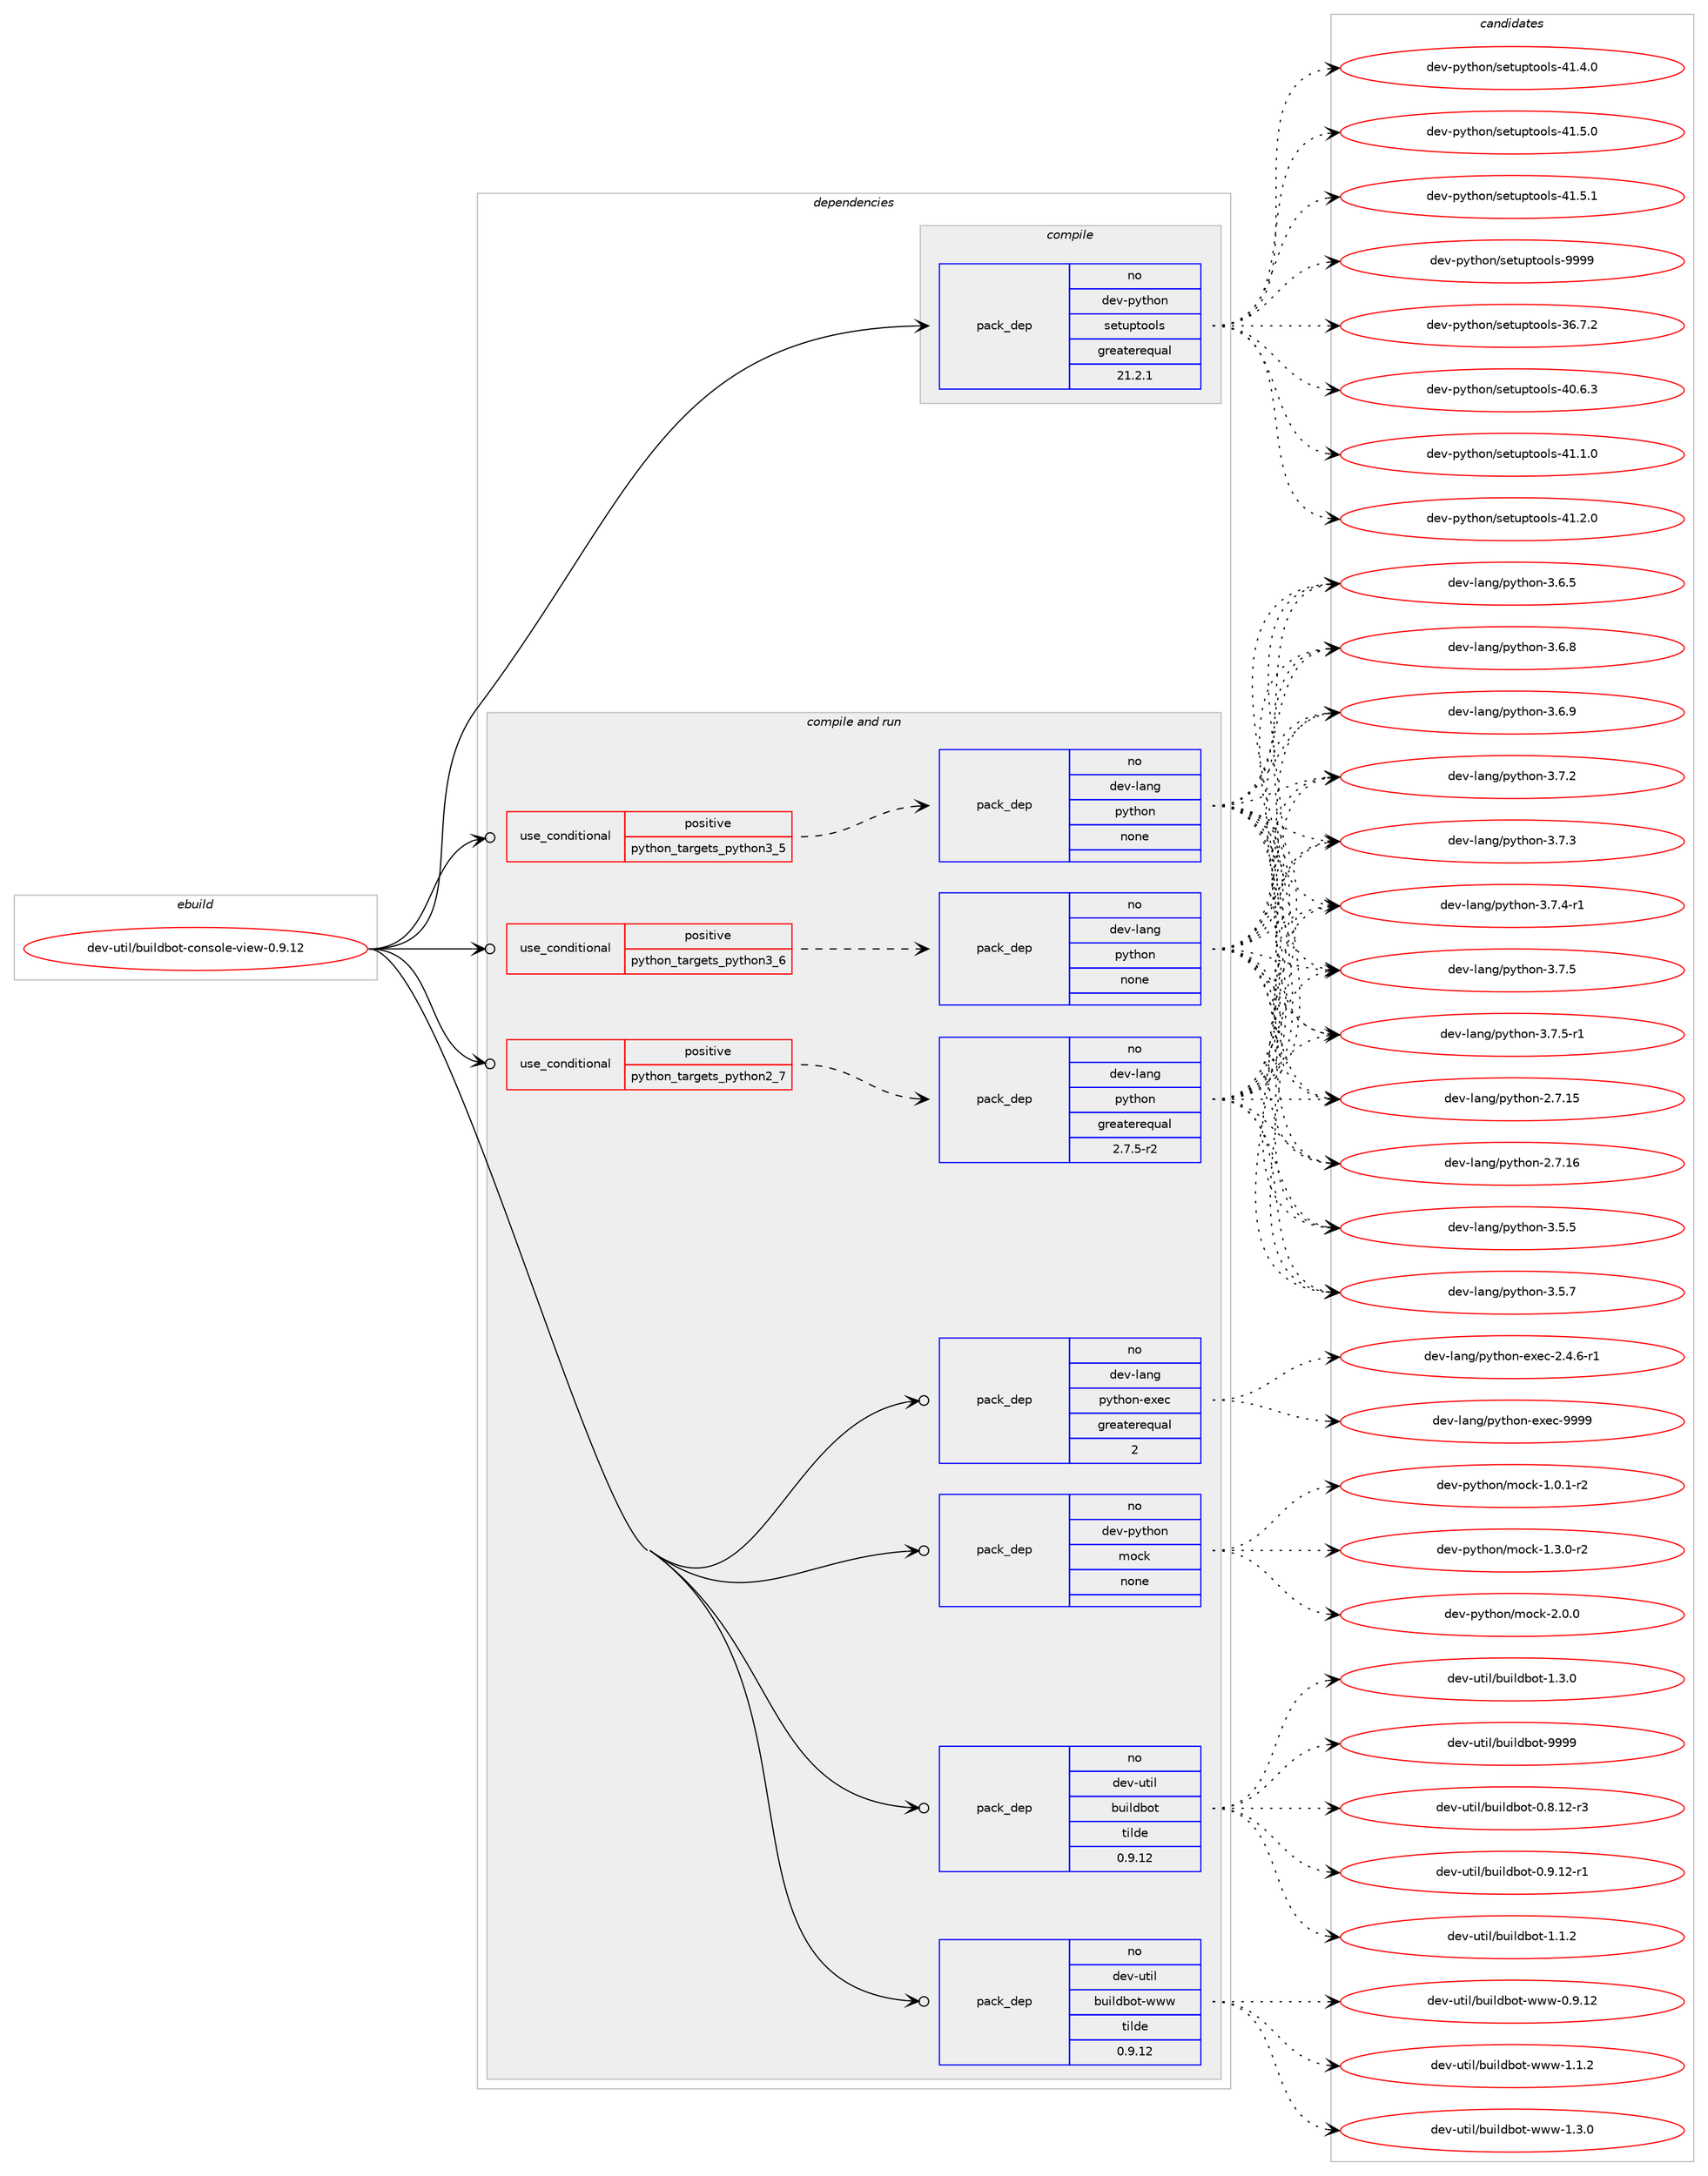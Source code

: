 digraph prolog {

# *************
# Graph options
# *************

newrank=true;
concentrate=true;
compound=true;
graph [rankdir=LR,fontname=Helvetica,fontsize=10,ranksep=1.5];#, ranksep=2.5, nodesep=0.2];
edge  [arrowhead=vee];
node  [fontname=Helvetica,fontsize=10];

# **********
# The ebuild
# **********

subgraph cluster_leftcol {
color=gray;
rank=same;
label=<<i>ebuild</i>>;
id [label="dev-util/buildbot-console-view-0.9.12", color=red, width=4, href="../dev-util/buildbot-console-view-0.9.12.svg"];
}

# ****************
# The dependencies
# ****************

subgraph cluster_midcol {
color=gray;
label=<<i>dependencies</i>>;
subgraph cluster_compile {
fillcolor="#eeeeee";
style=filled;
label=<<i>compile</i>>;
subgraph pack532078 {
dependency726113 [label=<<TABLE BORDER="0" CELLBORDER="1" CELLSPACING="0" CELLPADDING="4" WIDTH="220"><TR><TD ROWSPAN="6" CELLPADDING="30">pack_dep</TD></TR><TR><TD WIDTH="110">no</TD></TR><TR><TD>dev-python</TD></TR><TR><TD>setuptools</TD></TR><TR><TD>greaterequal</TD></TR><TR><TD>21.2.1</TD></TR></TABLE>>, shape=none, color=blue];
}
id:e -> dependency726113:w [weight=20,style="solid",arrowhead="vee"];
}
subgraph cluster_compileandrun {
fillcolor="#eeeeee";
style=filled;
label=<<i>compile and run</i>>;
subgraph cond181929 {
dependency726114 [label=<<TABLE BORDER="0" CELLBORDER="1" CELLSPACING="0" CELLPADDING="4"><TR><TD ROWSPAN="3" CELLPADDING="10">use_conditional</TD></TR><TR><TD>positive</TD></TR><TR><TD>python_targets_python2_7</TD></TR></TABLE>>, shape=none, color=red];
subgraph pack532079 {
dependency726115 [label=<<TABLE BORDER="0" CELLBORDER="1" CELLSPACING="0" CELLPADDING="4" WIDTH="220"><TR><TD ROWSPAN="6" CELLPADDING="30">pack_dep</TD></TR><TR><TD WIDTH="110">no</TD></TR><TR><TD>dev-lang</TD></TR><TR><TD>python</TD></TR><TR><TD>greaterequal</TD></TR><TR><TD>2.7.5-r2</TD></TR></TABLE>>, shape=none, color=blue];
}
dependency726114:e -> dependency726115:w [weight=20,style="dashed",arrowhead="vee"];
}
id:e -> dependency726114:w [weight=20,style="solid",arrowhead="odotvee"];
subgraph cond181930 {
dependency726116 [label=<<TABLE BORDER="0" CELLBORDER="1" CELLSPACING="0" CELLPADDING="4"><TR><TD ROWSPAN="3" CELLPADDING="10">use_conditional</TD></TR><TR><TD>positive</TD></TR><TR><TD>python_targets_python3_5</TD></TR></TABLE>>, shape=none, color=red];
subgraph pack532080 {
dependency726117 [label=<<TABLE BORDER="0" CELLBORDER="1" CELLSPACING="0" CELLPADDING="4" WIDTH="220"><TR><TD ROWSPAN="6" CELLPADDING="30">pack_dep</TD></TR><TR><TD WIDTH="110">no</TD></TR><TR><TD>dev-lang</TD></TR><TR><TD>python</TD></TR><TR><TD>none</TD></TR><TR><TD></TD></TR></TABLE>>, shape=none, color=blue];
}
dependency726116:e -> dependency726117:w [weight=20,style="dashed",arrowhead="vee"];
}
id:e -> dependency726116:w [weight=20,style="solid",arrowhead="odotvee"];
subgraph cond181931 {
dependency726118 [label=<<TABLE BORDER="0" CELLBORDER="1" CELLSPACING="0" CELLPADDING="4"><TR><TD ROWSPAN="3" CELLPADDING="10">use_conditional</TD></TR><TR><TD>positive</TD></TR><TR><TD>python_targets_python3_6</TD></TR></TABLE>>, shape=none, color=red];
subgraph pack532081 {
dependency726119 [label=<<TABLE BORDER="0" CELLBORDER="1" CELLSPACING="0" CELLPADDING="4" WIDTH="220"><TR><TD ROWSPAN="6" CELLPADDING="30">pack_dep</TD></TR><TR><TD WIDTH="110">no</TD></TR><TR><TD>dev-lang</TD></TR><TR><TD>python</TD></TR><TR><TD>none</TD></TR><TR><TD></TD></TR></TABLE>>, shape=none, color=blue];
}
dependency726118:e -> dependency726119:w [weight=20,style="dashed",arrowhead="vee"];
}
id:e -> dependency726118:w [weight=20,style="solid",arrowhead="odotvee"];
subgraph pack532082 {
dependency726120 [label=<<TABLE BORDER="0" CELLBORDER="1" CELLSPACING="0" CELLPADDING="4" WIDTH="220"><TR><TD ROWSPAN="6" CELLPADDING="30">pack_dep</TD></TR><TR><TD WIDTH="110">no</TD></TR><TR><TD>dev-lang</TD></TR><TR><TD>python-exec</TD></TR><TR><TD>greaterequal</TD></TR><TR><TD>2</TD></TR></TABLE>>, shape=none, color=blue];
}
id:e -> dependency726120:w [weight=20,style="solid",arrowhead="odotvee"];
subgraph pack532083 {
dependency726121 [label=<<TABLE BORDER="0" CELLBORDER="1" CELLSPACING="0" CELLPADDING="4" WIDTH="220"><TR><TD ROWSPAN="6" CELLPADDING="30">pack_dep</TD></TR><TR><TD WIDTH="110">no</TD></TR><TR><TD>dev-python</TD></TR><TR><TD>mock</TD></TR><TR><TD>none</TD></TR><TR><TD></TD></TR></TABLE>>, shape=none, color=blue];
}
id:e -> dependency726121:w [weight=20,style="solid",arrowhead="odotvee"];
subgraph pack532084 {
dependency726122 [label=<<TABLE BORDER="0" CELLBORDER="1" CELLSPACING="0" CELLPADDING="4" WIDTH="220"><TR><TD ROWSPAN="6" CELLPADDING="30">pack_dep</TD></TR><TR><TD WIDTH="110">no</TD></TR><TR><TD>dev-util</TD></TR><TR><TD>buildbot</TD></TR><TR><TD>tilde</TD></TR><TR><TD>0.9.12</TD></TR></TABLE>>, shape=none, color=blue];
}
id:e -> dependency726122:w [weight=20,style="solid",arrowhead="odotvee"];
subgraph pack532085 {
dependency726123 [label=<<TABLE BORDER="0" CELLBORDER="1" CELLSPACING="0" CELLPADDING="4" WIDTH="220"><TR><TD ROWSPAN="6" CELLPADDING="30">pack_dep</TD></TR><TR><TD WIDTH="110">no</TD></TR><TR><TD>dev-util</TD></TR><TR><TD>buildbot-www</TD></TR><TR><TD>tilde</TD></TR><TR><TD>0.9.12</TD></TR></TABLE>>, shape=none, color=blue];
}
id:e -> dependency726123:w [weight=20,style="solid",arrowhead="odotvee"];
}
subgraph cluster_run {
fillcolor="#eeeeee";
style=filled;
label=<<i>run</i>>;
}
}

# **************
# The candidates
# **************

subgraph cluster_choices {
rank=same;
color=gray;
label=<<i>candidates</i>>;

subgraph choice532078 {
color=black;
nodesep=1;
choice100101118451121211161041111104711510111611711211611111110811545515446554650 [label="dev-python/setuptools-36.7.2", color=red, width=4,href="../dev-python/setuptools-36.7.2.svg"];
choice100101118451121211161041111104711510111611711211611111110811545524846544651 [label="dev-python/setuptools-40.6.3", color=red, width=4,href="../dev-python/setuptools-40.6.3.svg"];
choice100101118451121211161041111104711510111611711211611111110811545524946494648 [label="dev-python/setuptools-41.1.0", color=red, width=4,href="../dev-python/setuptools-41.1.0.svg"];
choice100101118451121211161041111104711510111611711211611111110811545524946504648 [label="dev-python/setuptools-41.2.0", color=red, width=4,href="../dev-python/setuptools-41.2.0.svg"];
choice100101118451121211161041111104711510111611711211611111110811545524946524648 [label="dev-python/setuptools-41.4.0", color=red, width=4,href="../dev-python/setuptools-41.4.0.svg"];
choice100101118451121211161041111104711510111611711211611111110811545524946534648 [label="dev-python/setuptools-41.5.0", color=red, width=4,href="../dev-python/setuptools-41.5.0.svg"];
choice100101118451121211161041111104711510111611711211611111110811545524946534649 [label="dev-python/setuptools-41.5.1", color=red, width=4,href="../dev-python/setuptools-41.5.1.svg"];
choice10010111845112121116104111110471151011161171121161111111081154557575757 [label="dev-python/setuptools-9999", color=red, width=4,href="../dev-python/setuptools-9999.svg"];
dependency726113:e -> choice100101118451121211161041111104711510111611711211611111110811545515446554650:w [style=dotted,weight="100"];
dependency726113:e -> choice100101118451121211161041111104711510111611711211611111110811545524846544651:w [style=dotted,weight="100"];
dependency726113:e -> choice100101118451121211161041111104711510111611711211611111110811545524946494648:w [style=dotted,weight="100"];
dependency726113:e -> choice100101118451121211161041111104711510111611711211611111110811545524946504648:w [style=dotted,weight="100"];
dependency726113:e -> choice100101118451121211161041111104711510111611711211611111110811545524946524648:w [style=dotted,weight="100"];
dependency726113:e -> choice100101118451121211161041111104711510111611711211611111110811545524946534648:w [style=dotted,weight="100"];
dependency726113:e -> choice100101118451121211161041111104711510111611711211611111110811545524946534649:w [style=dotted,weight="100"];
dependency726113:e -> choice10010111845112121116104111110471151011161171121161111111081154557575757:w [style=dotted,weight="100"];
}
subgraph choice532079 {
color=black;
nodesep=1;
choice10010111845108971101034711212111610411111045504655464953 [label="dev-lang/python-2.7.15", color=red, width=4,href="../dev-lang/python-2.7.15.svg"];
choice10010111845108971101034711212111610411111045504655464954 [label="dev-lang/python-2.7.16", color=red, width=4,href="../dev-lang/python-2.7.16.svg"];
choice100101118451089711010347112121116104111110455146534653 [label="dev-lang/python-3.5.5", color=red, width=4,href="../dev-lang/python-3.5.5.svg"];
choice100101118451089711010347112121116104111110455146534655 [label="dev-lang/python-3.5.7", color=red, width=4,href="../dev-lang/python-3.5.7.svg"];
choice100101118451089711010347112121116104111110455146544653 [label="dev-lang/python-3.6.5", color=red, width=4,href="../dev-lang/python-3.6.5.svg"];
choice100101118451089711010347112121116104111110455146544656 [label="dev-lang/python-3.6.8", color=red, width=4,href="../dev-lang/python-3.6.8.svg"];
choice100101118451089711010347112121116104111110455146544657 [label="dev-lang/python-3.6.9", color=red, width=4,href="../dev-lang/python-3.6.9.svg"];
choice100101118451089711010347112121116104111110455146554650 [label="dev-lang/python-3.7.2", color=red, width=4,href="../dev-lang/python-3.7.2.svg"];
choice100101118451089711010347112121116104111110455146554651 [label="dev-lang/python-3.7.3", color=red, width=4,href="../dev-lang/python-3.7.3.svg"];
choice1001011184510897110103471121211161041111104551465546524511449 [label="dev-lang/python-3.7.4-r1", color=red, width=4,href="../dev-lang/python-3.7.4-r1.svg"];
choice100101118451089711010347112121116104111110455146554653 [label="dev-lang/python-3.7.5", color=red, width=4,href="../dev-lang/python-3.7.5.svg"];
choice1001011184510897110103471121211161041111104551465546534511449 [label="dev-lang/python-3.7.5-r1", color=red, width=4,href="../dev-lang/python-3.7.5-r1.svg"];
dependency726115:e -> choice10010111845108971101034711212111610411111045504655464953:w [style=dotted,weight="100"];
dependency726115:e -> choice10010111845108971101034711212111610411111045504655464954:w [style=dotted,weight="100"];
dependency726115:e -> choice100101118451089711010347112121116104111110455146534653:w [style=dotted,weight="100"];
dependency726115:e -> choice100101118451089711010347112121116104111110455146534655:w [style=dotted,weight="100"];
dependency726115:e -> choice100101118451089711010347112121116104111110455146544653:w [style=dotted,weight="100"];
dependency726115:e -> choice100101118451089711010347112121116104111110455146544656:w [style=dotted,weight="100"];
dependency726115:e -> choice100101118451089711010347112121116104111110455146544657:w [style=dotted,weight="100"];
dependency726115:e -> choice100101118451089711010347112121116104111110455146554650:w [style=dotted,weight="100"];
dependency726115:e -> choice100101118451089711010347112121116104111110455146554651:w [style=dotted,weight="100"];
dependency726115:e -> choice1001011184510897110103471121211161041111104551465546524511449:w [style=dotted,weight="100"];
dependency726115:e -> choice100101118451089711010347112121116104111110455146554653:w [style=dotted,weight="100"];
dependency726115:e -> choice1001011184510897110103471121211161041111104551465546534511449:w [style=dotted,weight="100"];
}
subgraph choice532080 {
color=black;
nodesep=1;
choice10010111845108971101034711212111610411111045504655464953 [label="dev-lang/python-2.7.15", color=red, width=4,href="../dev-lang/python-2.7.15.svg"];
choice10010111845108971101034711212111610411111045504655464954 [label="dev-lang/python-2.7.16", color=red, width=4,href="../dev-lang/python-2.7.16.svg"];
choice100101118451089711010347112121116104111110455146534653 [label="dev-lang/python-3.5.5", color=red, width=4,href="../dev-lang/python-3.5.5.svg"];
choice100101118451089711010347112121116104111110455146534655 [label="dev-lang/python-3.5.7", color=red, width=4,href="../dev-lang/python-3.5.7.svg"];
choice100101118451089711010347112121116104111110455146544653 [label="dev-lang/python-3.6.5", color=red, width=4,href="../dev-lang/python-3.6.5.svg"];
choice100101118451089711010347112121116104111110455146544656 [label="dev-lang/python-3.6.8", color=red, width=4,href="../dev-lang/python-3.6.8.svg"];
choice100101118451089711010347112121116104111110455146544657 [label="dev-lang/python-3.6.9", color=red, width=4,href="../dev-lang/python-3.6.9.svg"];
choice100101118451089711010347112121116104111110455146554650 [label="dev-lang/python-3.7.2", color=red, width=4,href="../dev-lang/python-3.7.2.svg"];
choice100101118451089711010347112121116104111110455146554651 [label="dev-lang/python-3.7.3", color=red, width=4,href="../dev-lang/python-3.7.3.svg"];
choice1001011184510897110103471121211161041111104551465546524511449 [label="dev-lang/python-3.7.4-r1", color=red, width=4,href="../dev-lang/python-3.7.4-r1.svg"];
choice100101118451089711010347112121116104111110455146554653 [label="dev-lang/python-3.7.5", color=red, width=4,href="../dev-lang/python-3.7.5.svg"];
choice1001011184510897110103471121211161041111104551465546534511449 [label="dev-lang/python-3.7.5-r1", color=red, width=4,href="../dev-lang/python-3.7.5-r1.svg"];
dependency726117:e -> choice10010111845108971101034711212111610411111045504655464953:w [style=dotted,weight="100"];
dependency726117:e -> choice10010111845108971101034711212111610411111045504655464954:w [style=dotted,weight="100"];
dependency726117:e -> choice100101118451089711010347112121116104111110455146534653:w [style=dotted,weight="100"];
dependency726117:e -> choice100101118451089711010347112121116104111110455146534655:w [style=dotted,weight="100"];
dependency726117:e -> choice100101118451089711010347112121116104111110455146544653:w [style=dotted,weight="100"];
dependency726117:e -> choice100101118451089711010347112121116104111110455146544656:w [style=dotted,weight="100"];
dependency726117:e -> choice100101118451089711010347112121116104111110455146544657:w [style=dotted,weight="100"];
dependency726117:e -> choice100101118451089711010347112121116104111110455146554650:w [style=dotted,weight="100"];
dependency726117:e -> choice100101118451089711010347112121116104111110455146554651:w [style=dotted,weight="100"];
dependency726117:e -> choice1001011184510897110103471121211161041111104551465546524511449:w [style=dotted,weight="100"];
dependency726117:e -> choice100101118451089711010347112121116104111110455146554653:w [style=dotted,weight="100"];
dependency726117:e -> choice1001011184510897110103471121211161041111104551465546534511449:w [style=dotted,weight="100"];
}
subgraph choice532081 {
color=black;
nodesep=1;
choice10010111845108971101034711212111610411111045504655464953 [label="dev-lang/python-2.7.15", color=red, width=4,href="../dev-lang/python-2.7.15.svg"];
choice10010111845108971101034711212111610411111045504655464954 [label="dev-lang/python-2.7.16", color=red, width=4,href="../dev-lang/python-2.7.16.svg"];
choice100101118451089711010347112121116104111110455146534653 [label="dev-lang/python-3.5.5", color=red, width=4,href="../dev-lang/python-3.5.5.svg"];
choice100101118451089711010347112121116104111110455146534655 [label="dev-lang/python-3.5.7", color=red, width=4,href="../dev-lang/python-3.5.7.svg"];
choice100101118451089711010347112121116104111110455146544653 [label="dev-lang/python-3.6.5", color=red, width=4,href="../dev-lang/python-3.6.5.svg"];
choice100101118451089711010347112121116104111110455146544656 [label="dev-lang/python-3.6.8", color=red, width=4,href="../dev-lang/python-3.6.8.svg"];
choice100101118451089711010347112121116104111110455146544657 [label="dev-lang/python-3.6.9", color=red, width=4,href="../dev-lang/python-3.6.9.svg"];
choice100101118451089711010347112121116104111110455146554650 [label="dev-lang/python-3.7.2", color=red, width=4,href="../dev-lang/python-3.7.2.svg"];
choice100101118451089711010347112121116104111110455146554651 [label="dev-lang/python-3.7.3", color=red, width=4,href="../dev-lang/python-3.7.3.svg"];
choice1001011184510897110103471121211161041111104551465546524511449 [label="dev-lang/python-3.7.4-r1", color=red, width=4,href="../dev-lang/python-3.7.4-r1.svg"];
choice100101118451089711010347112121116104111110455146554653 [label="dev-lang/python-3.7.5", color=red, width=4,href="../dev-lang/python-3.7.5.svg"];
choice1001011184510897110103471121211161041111104551465546534511449 [label="dev-lang/python-3.7.5-r1", color=red, width=4,href="../dev-lang/python-3.7.5-r1.svg"];
dependency726119:e -> choice10010111845108971101034711212111610411111045504655464953:w [style=dotted,weight="100"];
dependency726119:e -> choice10010111845108971101034711212111610411111045504655464954:w [style=dotted,weight="100"];
dependency726119:e -> choice100101118451089711010347112121116104111110455146534653:w [style=dotted,weight="100"];
dependency726119:e -> choice100101118451089711010347112121116104111110455146534655:w [style=dotted,weight="100"];
dependency726119:e -> choice100101118451089711010347112121116104111110455146544653:w [style=dotted,weight="100"];
dependency726119:e -> choice100101118451089711010347112121116104111110455146544656:w [style=dotted,weight="100"];
dependency726119:e -> choice100101118451089711010347112121116104111110455146544657:w [style=dotted,weight="100"];
dependency726119:e -> choice100101118451089711010347112121116104111110455146554650:w [style=dotted,weight="100"];
dependency726119:e -> choice100101118451089711010347112121116104111110455146554651:w [style=dotted,weight="100"];
dependency726119:e -> choice1001011184510897110103471121211161041111104551465546524511449:w [style=dotted,weight="100"];
dependency726119:e -> choice100101118451089711010347112121116104111110455146554653:w [style=dotted,weight="100"];
dependency726119:e -> choice1001011184510897110103471121211161041111104551465546534511449:w [style=dotted,weight="100"];
}
subgraph choice532082 {
color=black;
nodesep=1;
choice10010111845108971101034711212111610411111045101120101994550465246544511449 [label="dev-lang/python-exec-2.4.6-r1", color=red, width=4,href="../dev-lang/python-exec-2.4.6-r1.svg"];
choice10010111845108971101034711212111610411111045101120101994557575757 [label="dev-lang/python-exec-9999", color=red, width=4,href="../dev-lang/python-exec-9999.svg"];
dependency726120:e -> choice10010111845108971101034711212111610411111045101120101994550465246544511449:w [style=dotted,weight="100"];
dependency726120:e -> choice10010111845108971101034711212111610411111045101120101994557575757:w [style=dotted,weight="100"];
}
subgraph choice532083 {
color=black;
nodesep=1;
choice1001011184511212111610411111047109111991074549464846494511450 [label="dev-python/mock-1.0.1-r2", color=red, width=4,href="../dev-python/mock-1.0.1-r2.svg"];
choice1001011184511212111610411111047109111991074549465146484511450 [label="dev-python/mock-1.3.0-r2", color=red, width=4,href="../dev-python/mock-1.3.0-r2.svg"];
choice100101118451121211161041111104710911199107455046484648 [label="dev-python/mock-2.0.0", color=red, width=4,href="../dev-python/mock-2.0.0.svg"];
dependency726121:e -> choice1001011184511212111610411111047109111991074549464846494511450:w [style=dotted,weight="100"];
dependency726121:e -> choice1001011184511212111610411111047109111991074549465146484511450:w [style=dotted,weight="100"];
dependency726121:e -> choice100101118451121211161041111104710911199107455046484648:w [style=dotted,weight="100"];
}
subgraph choice532084 {
color=black;
nodesep=1;
choice10010111845117116105108479811710510810098111116454846564649504511451 [label="dev-util/buildbot-0.8.12-r3", color=red, width=4,href="../dev-util/buildbot-0.8.12-r3.svg"];
choice10010111845117116105108479811710510810098111116454846574649504511449 [label="dev-util/buildbot-0.9.12-r1", color=red, width=4,href="../dev-util/buildbot-0.9.12-r1.svg"];
choice10010111845117116105108479811710510810098111116454946494650 [label="dev-util/buildbot-1.1.2", color=red, width=4,href="../dev-util/buildbot-1.1.2.svg"];
choice10010111845117116105108479811710510810098111116454946514648 [label="dev-util/buildbot-1.3.0", color=red, width=4,href="../dev-util/buildbot-1.3.0.svg"];
choice100101118451171161051084798117105108100981111164557575757 [label="dev-util/buildbot-9999", color=red, width=4,href="../dev-util/buildbot-9999.svg"];
dependency726122:e -> choice10010111845117116105108479811710510810098111116454846564649504511451:w [style=dotted,weight="100"];
dependency726122:e -> choice10010111845117116105108479811710510810098111116454846574649504511449:w [style=dotted,weight="100"];
dependency726122:e -> choice10010111845117116105108479811710510810098111116454946494650:w [style=dotted,weight="100"];
dependency726122:e -> choice10010111845117116105108479811710510810098111116454946514648:w [style=dotted,weight="100"];
dependency726122:e -> choice100101118451171161051084798117105108100981111164557575757:w [style=dotted,weight="100"];
}
subgraph choice532085 {
color=black;
nodesep=1;
choice100101118451171161051084798117105108100981111164511911911945484657464950 [label="dev-util/buildbot-www-0.9.12", color=red, width=4,href="../dev-util/buildbot-www-0.9.12.svg"];
choice1001011184511711610510847981171051081009811111645119119119454946494650 [label="dev-util/buildbot-www-1.1.2", color=red, width=4,href="../dev-util/buildbot-www-1.1.2.svg"];
choice1001011184511711610510847981171051081009811111645119119119454946514648 [label="dev-util/buildbot-www-1.3.0", color=red, width=4,href="../dev-util/buildbot-www-1.3.0.svg"];
dependency726123:e -> choice100101118451171161051084798117105108100981111164511911911945484657464950:w [style=dotted,weight="100"];
dependency726123:e -> choice1001011184511711610510847981171051081009811111645119119119454946494650:w [style=dotted,weight="100"];
dependency726123:e -> choice1001011184511711610510847981171051081009811111645119119119454946514648:w [style=dotted,weight="100"];
}
}

}

